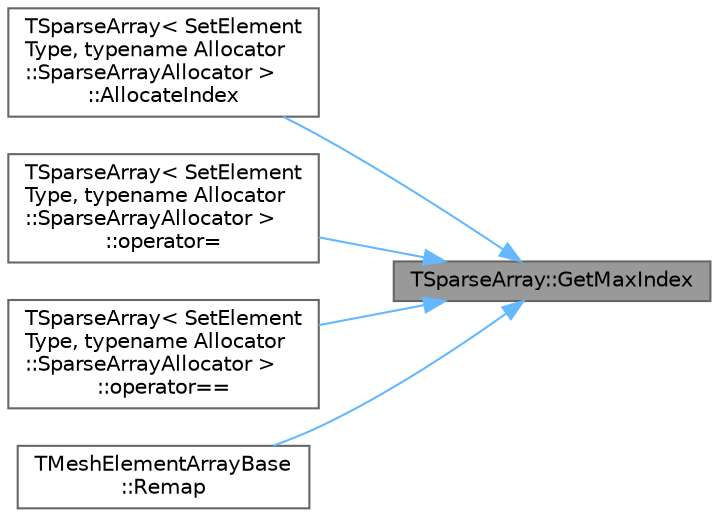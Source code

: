 digraph "TSparseArray::GetMaxIndex"
{
 // INTERACTIVE_SVG=YES
 // LATEX_PDF_SIZE
  bgcolor="transparent";
  edge [fontname=Helvetica,fontsize=10,labelfontname=Helvetica,labelfontsize=10];
  node [fontname=Helvetica,fontsize=10,shape=box,height=0.2,width=0.4];
  rankdir="RL";
  Node1 [id="Node000001",label="TSparseArray::GetMaxIndex",height=0.2,width=0.4,color="gray40", fillcolor="grey60", style="filled", fontcolor="black",tooltip=" "];
  Node1 -> Node2 [id="edge1_Node000001_Node000002",dir="back",color="steelblue1",style="solid",tooltip=" "];
  Node2 [id="Node000002",label="TSparseArray\< SetElement\lType, typename Allocator\l::SparseArrayAllocator \>\l::AllocateIndex",height=0.2,width=0.4,color="grey40", fillcolor="white", style="filled",URL="$d0/db8/classTSparseArray.html#a16480c3b3588586457147b69fa88f90f",tooltip=" "];
  Node1 -> Node3 [id="edge2_Node000001_Node000003",dir="back",color="steelblue1",style="solid",tooltip=" "];
  Node3 [id="Node000003",label="TSparseArray\< SetElement\lType, typename Allocator\l::SparseArrayAllocator \>\l::operator=",height=0.2,width=0.4,color="grey40", fillcolor="white", style="filled",URL="$d0/db8/classTSparseArray.html#a688af56d8bd1a2e273e2b9c4aa031b57",tooltip=" "];
  Node1 -> Node4 [id="edge3_Node000001_Node000004",dir="back",color="steelblue1",style="solid",tooltip=" "];
  Node4 [id="Node000004",label="TSparseArray\< SetElement\lType, typename Allocator\l::SparseArrayAllocator \>\l::operator==",height=0.2,width=0.4,color="grey40", fillcolor="white", style="filled",URL="$d0/db8/classTSparseArray.html#a3c3a663349b80b36ffdc23b22cf79a92",tooltip=" "];
  Node1 -> Node5 [id="edge4_Node000001_Node000005",dir="back",color="steelblue1",style="solid",tooltip=" "];
  Node5 [id="Node000005",label="TMeshElementArrayBase\l::Remap",height=0.2,width=0.4,color="grey40", fillcolor="white", style="filled",URL="$d5/dd0/classTMeshElementArrayBase.html#a62d04999bd7a1d0956e2bcda9be516a3",tooltip="Remaps elements according to the passed remapping table."];
}
